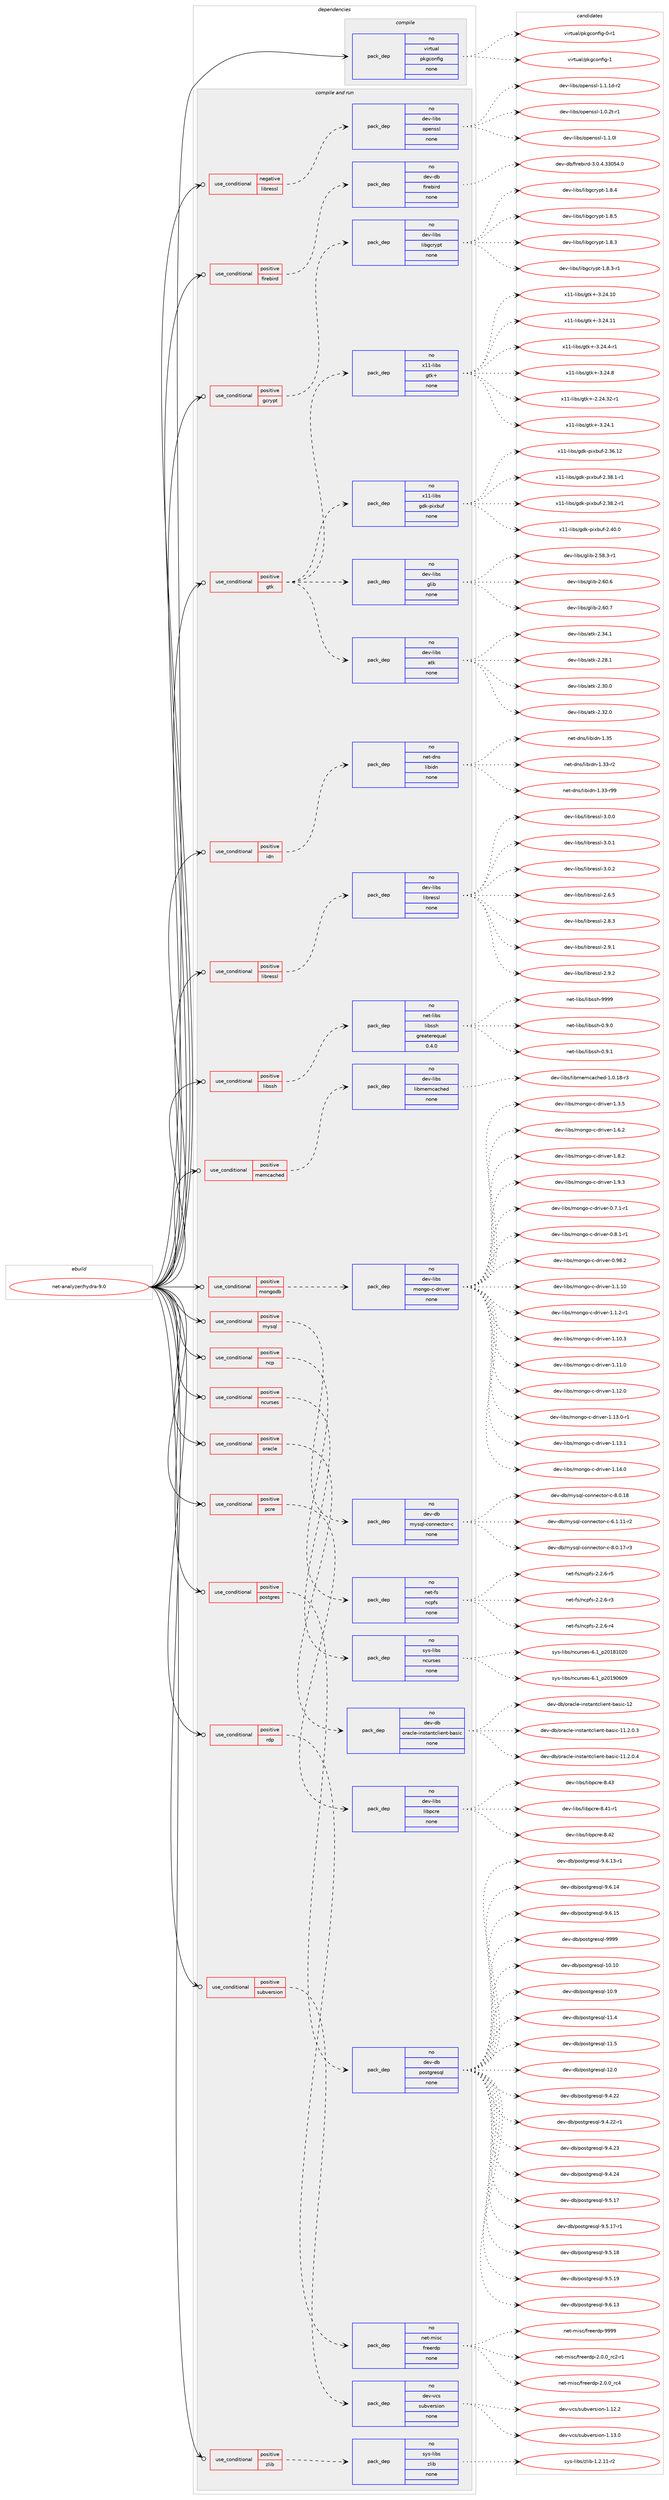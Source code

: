 digraph prolog {

# *************
# Graph options
# *************

newrank=true;
concentrate=true;
compound=true;
graph [rankdir=LR,fontname=Helvetica,fontsize=10,ranksep=1.5];#, ranksep=2.5, nodesep=0.2];
edge  [arrowhead=vee];
node  [fontname=Helvetica,fontsize=10];

# **********
# The ebuild
# **********

subgraph cluster_leftcol {
color=gray;
rank=same;
label=<<i>ebuild</i>>;
id [label="net-analyzer/hydra-9.0", color=red, width=4, href="../net-analyzer/hydra-9.0.svg"];
}

# ****************
# The dependencies
# ****************

subgraph cluster_midcol {
color=gray;
label=<<i>dependencies</i>>;
subgraph cluster_compile {
fillcolor="#eeeeee";
style=filled;
label=<<i>compile</i>>;
subgraph pack600710 {
dependency812648 [label=<<TABLE BORDER="0" CELLBORDER="1" CELLSPACING="0" CELLPADDING="4" WIDTH="220"><TR><TD ROWSPAN="6" CELLPADDING="30">pack_dep</TD></TR><TR><TD WIDTH="110">no</TD></TR><TR><TD>virtual</TD></TR><TR><TD>pkgconfig</TD></TR><TR><TD>none</TD></TR><TR><TD></TD></TR></TABLE>>, shape=none, color=blue];
}
id:e -> dependency812648:w [weight=20,style="solid",arrowhead="vee"];
}
subgraph cluster_compileandrun {
fillcolor="#eeeeee";
style=filled;
label=<<i>compile and run</i>>;
subgraph cond197762 {
dependency812649 [label=<<TABLE BORDER="0" CELLBORDER="1" CELLSPACING="0" CELLPADDING="4"><TR><TD ROWSPAN="3" CELLPADDING="10">use_conditional</TD></TR><TR><TD>negative</TD></TR><TR><TD>libressl</TD></TR></TABLE>>, shape=none, color=red];
subgraph pack600711 {
dependency812650 [label=<<TABLE BORDER="0" CELLBORDER="1" CELLSPACING="0" CELLPADDING="4" WIDTH="220"><TR><TD ROWSPAN="6" CELLPADDING="30">pack_dep</TD></TR><TR><TD WIDTH="110">no</TD></TR><TR><TD>dev-libs</TD></TR><TR><TD>openssl</TD></TR><TR><TD>none</TD></TR><TR><TD></TD></TR></TABLE>>, shape=none, color=blue];
}
dependency812649:e -> dependency812650:w [weight=20,style="dashed",arrowhead="vee"];
}
id:e -> dependency812649:w [weight=20,style="solid",arrowhead="odotvee"];
subgraph cond197763 {
dependency812651 [label=<<TABLE BORDER="0" CELLBORDER="1" CELLSPACING="0" CELLPADDING="4"><TR><TD ROWSPAN="3" CELLPADDING="10">use_conditional</TD></TR><TR><TD>positive</TD></TR><TR><TD>firebird</TD></TR></TABLE>>, shape=none, color=red];
subgraph pack600712 {
dependency812652 [label=<<TABLE BORDER="0" CELLBORDER="1" CELLSPACING="0" CELLPADDING="4" WIDTH="220"><TR><TD ROWSPAN="6" CELLPADDING="30">pack_dep</TD></TR><TR><TD WIDTH="110">no</TD></TR><TR><TD>dev-db</TD></TR><TR><TD>firebird</TD></TR><TR><TD>none</TD></TR><TR><TD></TD></TR></TABLE>>, shape=none, color=blue];
}
dependency812651:e -> dependency812652:w [weight=20,style="dashed",arrowhead="vee"];
}
id:e -> dependency812651:w [weight=20,style="solid",arrowhead="odotvee"];
subgraph cond197764 {
dependency812653 [label=<<TABLE BORDER="0" CELLBORDER="1" CELLSPACING="0" CELLPADDING="4"><TR><TD ROWSPAN="3" CELLPADDING="10">use_conditional</TD></TR><TR><TD>positive</TD></TR><TR><TD>gcrypt</TD></TR></TABLE>>, shape=none, color=red];
subgraph pack600713 {
dependency812654 [label=<<TABLE BORDER="0" CELLBORDER="1" CELLSPACING="0" CELLPADDING="4" WIDTH="220"><TR><TD ROWSPAN="6" CELLPADDING="30">pack_dep</TD></TR><TR><TD WIDTH="110">no</TD></TR><TR><TD>dev-libs</TD></TR><TR><TD>libgcrypt</TD></TR><TR><TD>none</TD></TR><TR><TD></TD></TR></TABLE>>, shape=none, color=blue];
}
dependency812653:e -> dependency812654:w [weight=20,style="dashed",arrowhead="vee"];
}
id:e -> dependency812653:w [weight=20,style="solid",arrowhead="odotvee"];
subgraph cond197765 {
dependency812655 [label=<<TABLE BORDER="0" CELLBORDER="1" CELLSPACING="0" CELLPADDING="4"><TR><TD ROWSPAN="3" CELLPADDING="10">use_conditional</TD></TR><TR><TD>positive</TD></TR><TR><TD>gtk</TD></TR></TABLE>>, shape=none, color=red];
subgraph pack600714 {
dependency812656 [label=<<TABLE BORDER="0" CELLBORDER="1" CELLSPACING="0" CELLPADDING="4" WIDTH="220"><TR><TD ROWSPAN="6" CELLPADDING="30">pack_dep</TD></TR><TR><TD WIDTH="110">no</TD></TR><TR><TD>dev-libs</TD></TR><TR><TD>atk</TD></TR><TR><TD>none</TD></TR><TR><TD></TD></TR></TABLE>>, shape=none, color=blue];
}
dependency812655:e -> dependency812656:w [weight=20,style="dashed",arrowhead="vee"];
subgraph pack600715 {
dependency812657 [label=<<TABLE BORDER="0" CELLBORDER="1" CELLSPACING="0" CELLPADDING="4" WIDTH="220"><TR><TD ROWSPAN="6" CELLPADDING="30">pack_dep</TD></TR><TR><TD WIDTH="110">no</TD></TR><TR><TD>dev-libs</TD></TR><TR><TD>glib</TD></TR><TR><TD>none</TD></TR><TR><TD></TD></TR></TABLE>>, shape=none, color=blue];
}
dependency812655:e -> dependency812657:w [weight=20,style="dashed",arrowhead="vee"];
subgraph pack600716 {
dependency812658 [label=<<TABLE BORDER="0" CELLBORDER="1" CELLSPACING="0" CELLPADDING="4" WIDTH="220"><TR><TD ROWSPAN="6" CELLPADDING="30">pack_dep</TD></TR><TR><TD WIDTH="110">no</TD></TR><TR><TD>x11-libs</TD></TR><TR><TD>gdk-pixbuf</TD></TR><TR><TD>none</TD></TR><TR><TD></TD></TR></TABLE>>, shape=none, color=blue];
}
dependency812655:e -> dependency812658:w [weight=20,style="dashed",arrowhead="vee"];
subgraph pack600717 {
dependency812659 [label=<<TABLE BORDER="0" CELLBORDER="1" CELLSPACING="0" CELLPADDING="4" WIDTH="220"><TR><TD ROWSPAN="6" CELLPADDING="30">pack_dep</TD></TR><TR><TD WIDTH="110">no</TD></TR><TR><TD>x11-libs</TD></TR><TR><TD>gtk+</TD></TR><TR><TD>none</TD></TR><TR><TD></TD></TR></TABLE>>, shape=none, color=blue];
}
dependency812655:e -> dependency812659:w [weight=20,style="dashed",arrowhead="vee"];
}
id:e -> dependency812655:w [weight=20,style="solid",arrowhead="odotvee"];
subgraph cond197766 {
dependency812660 [label=<<TABLE BORDER="0" CELLBORDER="1" CELLSPACING="0" CELLPADDING="4"><TR><TD ROWSPAN="3" CELLPADDING="10">use_conditional</TD></TR><TR><TD>positive</TD></TR><TR><TD>idn</TD></TR></TABLE>>, shape=none, color=red];
subgraph pack600718 {
dependency812661 [label=<<TABLE BORDER="0" CELLBORDER="1" CELLSPACING="0" CELLPADDING="4" WIDTH="220"><TR><TD ROWSPAN="6" CELLPADDING="30">pack_dep</TD></TR><TR><TD WIDTH="110">no</TD></TR><TR><TD>net-dns</TD></TR><TR><TD>libidn</TD></TR><TR><TD>none</TD></TR><TR><TD></TD></TR></TABLE>>, shape=none, color=blue];
}
dependency812660:e -> dependency812661:w [weight=20,style="dashed",arrowhead="vee"];
}
id:e -> dependency812660:w [weight=20,style="solid",arrowhead="odotvee"];
subgraph cond197767 {
dependency812662 [label=<<TABLE BORDER="0" CELLBORDER="1" CELLSPACING="0" CELLPADDING="4"><TR><TD ROWSPAN="3" CELLPADDING="10">use_conditional</TD></TR><TR><TD>positive</TD></TR><TR><TD>libressl</TD></TR></TABLE>>, shape=none, color=red];
subgraph pack600719 {
dependency812663 [label=<<TABLE BORDER="0" CELLBORDER="1" CELLSPACING="0" CELLPADDING="4" WIDTH="220"><TR><TD ROWSPAN="6" CELLPADDING="30">pack_dep</TD></TR><TR><TD WIDTH="110">no</TD></TR><TR><TD>dev-libs</TD></TR><TR><TD>libressl</TD></TR><TR><TD>none</TD></TR><TR><TD></TD></TR></TABLE>>, shape=none, color=blue];
}
dependency812662:e -> dependency812663:w [weight=20,style="dashed",arrowhead="vee"];
}
id:e -> dependency812662:w [weight=20,style="solid",arrowhead="odotvee"];
subgraph cond197768 {
dependency812664 [label=<<TABLE BORDER="0" CELLBORDER="1" CELLSPACING="0" CELLPADDING="4"><TR><TD ROWSPAN="3" CELLPADDING="10">use_conditional</TD></TR><TR><TD>positive</TD></TR><TR><TD>libssh</TD></TR></TABLE>>, shape=none, color=red];
subgraph pack600720 {
dependency812665 [label=<<TABLE BORDER="0" CELLBORDER="1" CELLSPACING="0" CELLPADDING="4" WIDTH="220"><TR><TD ROWSPAN="6" CELLPADDING="30">pack_dep</TD></TR><TR><TD WIDTH="110">no</TD></TR><TR><TD>net-libs</TD></TR><TR><TD>libssh</TD></TR><TR><TD>greaterequal</TD></TR><TR><TD>0.4.0</TD></TR></TABLE>>, shape=none, color=blue];
}
dependency812664:e -> dependency812665:w [weight=20,style="dashed",arrowhead="vee"];
}
id:e -> dependency812664:w [weight=20,style="solid",arrowhead="odotvee"];
subgraph cond197769 {
dependency812666 [label=<<TABLE BORDER="0" CELLBORDER="1" CELLSPACING="0" CELLPADDING="4"><TR><TD ROWSPAN="3" CELLPADDING="10">use_conditional</TD></TR><TR><TD>positive</TD></TR><TR><TD>memcached</TD></TR></TABLE>>, shape=none, color=red];
subgraph pack600721 {
dependency812667 [label=<<TABLE BORDER="0" CELLBORDER="1" CELLSPACING="0" CELLPADDING="4" WIDTH="220"><TR><TD ROWSPAN="6" CELLPADDING="30">pack_dep</TD></TR><TR><TD WIDTH="110">no</TD></TR><TR><TD>dev-libs</TD></TR><TR><TD>libmemcached</TD></TR><TR><TD>none</TD></TR><TR><TD></TD></TR></TABLE>>, shape=none, color=blue];
}
dependency812666:e -> dependency812667:w [weight=20,style="dashed",arrowhead="vee"];
}
id:e -> dependency812666:w [weight=20,style="solid",arrowhead="odotvee"];
subgraph cond197770 {
dependency812668 [label=<<TABLE BORDER="0" CELLBORDER="1" CELLSPACING="0" CELLPADDING="4"><TR><TD ROWSPAN="3" CELLPADDING="10">use_conditional</TD></TR><TR><TD>positive</TD></TR><TR><TD>mongodb</TD></TR></TABLE>>, shape=none, color=red];
subgraph pack600722 {
dependency812669 [label=<<TABLE BORDER="0" CELLBORDER="1" CELLSPACING="0" CELLPADDING="4" WIDTH="220"><TR><TD ROWSPAN="6" CELLPADDING="30">pack_dep</TD></TR><TR><TD WIDTH="110">no</TD></TR><TR><TD>dev-libs</TD></TR><TR><TD>mongo-c-driver</TD></TR><TR><TD>none</TD></TR><TR><TD></TD></TR></TABLE>>, shape=none, color=blue];
}
dependency812668:e -> dependency812669:w [weight=20,style="dashed",arrowhead="vee"];
}
id:e -> dependency812668:w [weight=20,style="solid",arrowhead="odotvee"];
subgraph cond197771 {
dependency812670 [label=<<TABLE BORDER="0" CELLBORDER="1" CELLSPACING="0" CELLPADDING="4"><TR><TD ROWSPAN="3" CELLPADDING="10">use_conditional</TD></TR><TR><TD>positive</TD></TR><TR><TD>mysql</TD></TR></TABLE>>, shape=none, color=red];
subgraph pack600723 {
dependency812671 [label=<<TABLE BORDER="0" CELLBORDER="1" CELLSPACING="0" CELLPADDING="4" WIDTH="220"><TR><TD ROWSPAN="6" CELLPADDING="30">pack_dep</TD></TR><TR><TD WIDTH="110">no</TD></TR><TR><TD>dev-db</TD></TR><TR><TD>mysql-connector-c</TD></TR><TR><TD>none</TD></TR><TR><TD></TD></TR></TABLE>>, shape=none, color=blue];
}
dependency812670:e -> dependency812671:w [weight=20,style="dashed",arrowhead="vee"];
}
id:e -> dependency812670:w [weight=20,style="solid",arrowhead="odotvee"];
subgraph cond197772 {
dependency812672 [label=<<TABLE BORDER="0" CELLBORDER="1" CELLSPACING="0" CELLPADDING="4"><TR><TD ROWSPAN="3" CELLPADDING="10">use_conditional</TD></TR><TR><TD>positive</TD></TR><TR><TD>ncp</TD></TR></TABLE>>, shape=none, color=red];
subgraph pack600724 {
dependency812673 [label=<<TABLE BORDER="0" CELLBORDER="1" CELLSPACING="0" CELLPADDING="4" WIDTH="220"><TR><TD ROWSPAN="6" CELLPADDING="30">pack_dep</TD></TR><TR><TD WIDTH="110">no</TD></TR><TR><TD>net-fs</TD></TR><TR><TD>ncpfs</TD></TR><TR><TD>none</TD></TR><TR><TD></TD></TR></TABLE>>, shape=none, color=blue];
}
dependency812672:e -> dependency812673:w [weight=20,style="dashed",arrowhead="vee"];
}
id:e -> dependency812672:w [weight=20,style="solid",arrowhead="odotvee"];
subgraph cond197773 {
dependency812674 [label=<<TABLE BORDER="0" CELLBORDER="1" CELLSPACING="0" CELLPADDING="4"><TR><TD ROWSPAN="3" CELLPADDING="10">use_conditional</TD></TR><TR><TD>positive</TD></TR><TR><TD>ncurses</TD></TR></TABLE>>, shape=none, color=red];
subgraph pack600725 {
dependency812675 [label=<<TABLE BORDER="0" CELLBORDER="1" CELLSPACING="0" CELLPADDING="4" WIDTH="220"><TR><TD ROWSPAN="6" CELLPADDING="30">pack_dep</TD></TR><TR><TD WIDTH="110">no</TD></TR><TR><TD>sys-libs</TD></TR><TR><TD>ncurses</TD></TR><TR><TD>none</TD></TR><TR><TD></TD></TR></TABLE>>, shape=none, color=blue];
}
dependency812674:e -> dependency812675:w [weight=20,style="dashed",arrowhead="vee"];
}
id:e -> dependency812674:w [weight=20,style="solid",arrowhead="odotvee"];
subgraph cond197774 {
dependency812676 [label=<<TABLE BORDER="0" CELLBORDER="1" CELLSPACING="0" CELLPADDING="4"><TR><TD ROWSPAN="3" CELLPADDING="10">use_conditional</TD></TR><TR><TD>positive</TD></TR><TR><TD>oracle</TD></TR></TABLE>>, shape=none, color=red];
subgraph pack600726 {
dependency812677 [label=<<TABLE BORDER="0" CELLBORDER="1" CELLSPACING="0" CELLPADDING="4" WIDTH="220"><TR><TD ROWSPAN="6" CELLPADDING="30">pack_dep</TD></TR><TR><TD WIDTH="110">no</TD></TR><TR><TD>dev-db</TD></TR><TR><TD>oracle-instantclient-basic</TD></TR><TR><TD>none</TD></TR><TR><TD></TD></TR></TABLE>>, shape=none, color=blue];
}
dependency812676:e -> dependency812677:w [weight=20,style="dashed",arrowhead="vee"];
}
id:e -> dependency812676:w [weight=20,style="solid",arrowhead="odotvee"];
subgraph cond197775 {
dependency812678 [label=<<TABLE BORDER="0" CELLBORDER="1" CELLSPACING="0" CELLPADDING="4"><TR><TD ROWSPAN="3" CELLPADDING="10">use_conditional</TD></TR><TR><TD>positive</TD></TR><TR><TD>pcre</TD></TR></TABLE>>, shape=none, color=red];
subgraph pack600727 {
dependency812679 [label=<<TABLE BORDER="0" CELLBORDER="1" CELLSPACING="0" CELLPADDING="4" WIDTH="220"><TR><TD ROWSPAN="6" CELLPADDING="30">pack_dep</TD></TR><TR><TD WIDTH="110">no</TD></TR><TR><TD>dev-libs</TD></TR><TR><TD>libpcre</TD></TR><TR><TD>none</TD></TR><TR><TD></TD></TR></TABLE>>, shape=none, color=blue];
}
dependency812678:e -> dependency812679:w [weight=20,style="dashed",arrowhead="vee"];
}
id:e -> dependency812678:w [weight=20,style="solid",arrowhead="odotvee"];
subgraph cond197776 {
dependency812680 [label=<<TABLE BORDER="0" CELLBORDER="1" CELLSPACING="0" CELLPADDING="4"><TR><TD ROWSPAN="3" CELLPADDING="10">use_conditional</TD></TR><TR><TD>positive</TD></TR><TR><TD>postgres</TD></TR></TABLE>>, shape=none, color=red];
subgraph pack600728 {
dependency812681 [label=<<TABLE BORDER="0" CELLBORDER="1" CELLSPACING="0" CELLPADDING="4" WIDTH="220"><TR><TD ROWSPAN="6" CELLPADDING="30">pack_dep</TD></TR><TR><TD WIDTH="110">no</TD></TR><TR><TD>dev-db</TD></TR><TR><TD>postgresql</TD></TR><TR><TD>none</TD></TR><TR><TD></TD></TR></TABLE>>, shape=none, color=blue];
}
dependency812680:e -> dependency812681:w [weight=20,style="dashed",arrowhead="vee"];
}
id:e -> dependency812680:w [weight=20,style="solid",arrowhead="odotvee"];
subgraph cond197777 {
dependency812682 [label=<<TABLE BORDER="0" CELLBORDER="1" CELLSPACING="0" CELLPADDING="4"><TR><TD ROWSPAN="3" CELLPADDING="10">use_conditional</TD></TR><TR><TD>positive</TD></TR><TR><TD>rdp</TD></TR></TABLE>>, shape=none, color=red];
subgraph pack600729 {
dependency812683 [label=<<TABLE BORDER="0" CELLBORDER="1" CELLSPACING="0" CELLPADDING="4" WIDTH="220"><TR><TD ROWSPAN="6" CELLPADDING="30">pack_dep</TD></TR><TR><TD WIDTH="110">no</TD></TR><TR><TD>net-misc</TD></TR><TR><TD>freerdp</TD></TR><TR><TD>none</TD></TR><TR><TD></TD></TR></TABLE>>, shape=none, color=blue];
}
dependency812682:e -> dependency812683:w [weight=20,style="dashed",arrowhead="vee"];
}
id:e -> dependency812682:w [weight=20,style="solid",arrowhead="odotvee"];
subgraph cond197778 {
dependency812684 [label=<<TABLE BORDER="0" CELLBORDER="1" CELLSPACING="0" CELLPADDING="4"><TR><TD ROWSPAN="3" CELLPADDING="10">use_conditional</TD></TR><TR><TD>positive</TD></TR><TR><TD>subversion</TD></TR></TABLE>>, shape=none, color=red];
subgraph pack600730 {
dependency812685 [label=<<TABLE BORDER="0" CELLBORDER="1" CELLSPACING="0" CELLPADDING="4" WIDTH="220"><TR><TD ROWSPAN="6" CELLPADDING="30">pack_dep</TD></TR><TR><TD WIDTH="110">no</TD></TR><TR><TD>dev-vcs</TD></TR><TR><TD>subversion</TD></TR><TR><TD>none</TD></TR><TR><TD></TD></TR></TABLE>>, shape=none, color=blue];
}
dependency812684:e -> dependency812685:w [weight=20,style="dashed",arrowhead="vee"];
}
id:e -> dependency812684:w [weight=20,style="solid",arrowhead="odotvee"];
subgraph cond197779 {
dependency812686 [label=<<TABLE BORDER="0" CELLBORDER="1" CELLSPACING="0" CELLPADDING="4"><TR><TD ROWSPAN="3" CELLPADDING="10">use_conditional</TD></TR><TR><TD>positive</TD></TR><TR><TD>zlib</TD></TR></TABLE>>, shape=none, color=red];
subgraph pack600731 {
dependency812687 [label=<<TABLE BORDER="0" CELLBORDER="1" CELLSPACING="0" CELLPADDING="4" WIDTH="220"><TR><TD ROWSPAN="6" CELLPADDING="30">pack_dep</TD></TR><TR><TD WIDTH="110">no</TD></TR><TR><TD>sys-libs</TD></TR><TR><TD>zlib</TD></TR><TR><TD>none</TD></TR><TR><TD></TD></TR></TABLE>>, shape=none, color=blue];
}
dependency812686:e -> dependency812687:w [weight=20,style="dashed",arrowhead="vee"];
}
id:e -> dependency812686:w [weight=20,style="solid",arrowhead="odotvee"];
}
subgraph cluster_run {
fillcolor="#eeeeee";
style=filled;
label=<<i>run</i>>;
}
}

# **************
# The candidates
# **************

subgraph cluster_choices {
rank=same;
color=gray;
label=<<i>candidates</i>>;

subgraph choice600710 {
color=black;
nodesep=1;
choice11810511411611797108471121071039911111010210510345484511449 [label="virtual/pkgconfig-0-r1", color=red, width=4,href="../virtual/pkgconfig-0-r1.svg"];
choice1181051141161179710847112107103991111101021051034549 [label="virtual/pkgconfig-1", color=red, width=4,href="../virtual/pkgconfig-1.svg"];
dependency812648:e -> choice11810511411611797108471121071039911111010210510345484511449:w [style=dotted,weight="100"];
dependency812648:e -> choice1181051141161179710847112107103991111101021051034549:w [style=dotted,weight="100"];
}
subgraph choice600711 {
color=black;
nodesep=1;
choice1001011184510810598115471111121011101151151084549464846501164511449 [label="dev-libs/openssl-1.0.2t-r1", color=red, width=4,href="../dev-libs/openssl-1.0.2t-r1.svg"];
choice100101118451081059811547111112101110115115108454946494648108 [label="dev-libs/openssl-1.1.0l", color=red, width=4,href="../dev-libs/openssl-1.1.0l.svg"];
choice1001011184510810598115471111121011101151151084549464946491004511450 [label="dev-libs/openssl-1.1.1d-r2", color=red, width=4,href="../dev-libs/openssl-1.1.1d-r2.svg"];
dependency812650:e -> choice1001011184510810598115471111121011101151151084549464846501164511449:w [style=dotted,weight="100"];
dependency812650:e -> choice100101118451081059811547111112101110115115108454946494648108:w [style=dotted,weight="100"];
dependency812650:e -> choice1001011184510810598115471111121011101151151084549464946491004511450:w [style=dotted,weight="100"];
}
subgraph choice600712 {
color=black;
nodesep=1;
choice100101118451009847102105114101981051141004551464846524651514853524648 [label="dev-db/firebird-3.0.4.33054.0", color=red, width=4,href="../dev-db/firebird-3.0.4.33054.0.svg"];
dependency812652:e -> choice100101118451009847102105114101981051141004551464846524651514853524648:w [style=dotted,weight="100"];
}
subgraph choice600713 {
color=black;
nodesep=1;
choice1001011184510810598115471081059810399114121112116454946564651 [label="dev-libs/libgcrypt-1.8.3", color=red, width=4,href="../dev-libs/libgcrypt-1.8.3.svg"];
choice10010111845108105981154710810598103991141211121164549465646514511449 [label="dev-libs/libgcrypt-1.8.3-r1", color=red, width=4,href="../dev-libs/libgcrypt-1.8.3-r1.svg"];
choice1001011184510810598115471081059810399114121112116454946564652 [label="dev-libs/libgcrypt-1.8.4", color=red, width=4,href="../dev-libs/libgcrypt-1.8.4.svg"];
choice1001011184510810598115471081059810399114121112116454946564653 [label="dev-libs/libgcrypt-1.8.5", color=red, width=4,href="../dev-libs/libgcrypt-1.8.5.svg"];
dependency812654:e -> choice1001011184510810598115471081059810399114121112116454946564651:w [style=dotted,weight="100"];
dependency812654:e -> choice10010111845108105981154710810598103991141211121164549465646514511449:w [style=dotted,weight="100"];
dependency812654:e -> choice1001011184510810598115471081059810399114121112116454946564652:w [style=dotted,weight="100"];
dependency812654:e -> choice1001011184510810598115471081059810399114121112116454946564653:w [style=dotted,weight="100"];
}
subgraph choice600714 {
color=black;
nodesep=1;
choice1001011184510810598115479711610745504650564649 [label="dev-libs/atk-2.28.1", color=red, width=4,href="../dev-libs/atk-2.28.1.svg"];
choice1001011184510810598115479711610745504651484648 [label="dev-libs/atk-2.30.0", color=red, width=4,href="../dev-libs/atk-2.30.0.svg"];
choice1001011184510810598115479711610745504651504648 [label="dev-libs/atk-2.32.0", color=red, width=4,href="../dev-libs/atk-2.32.0.svg"];
choice1001011184510810598115479711610745504651524649 [label="dev-libs/atk-2.34.1", color=red, width=4,href="../dev-libs/atk-2.34.1.svg"];
dependency812656:e -> choice1001011184510810598115479711610745504650564649:w [style=dotted,weight="100"];
dependency812656:e -> choice1001011184510810598115479711610745504651484648:w [style=dotted,weight="100"];
dependency812656:e -> choice1001011184510810598115479711610745504651504648:w [style=dotted,weight="100"];
dependency812656:e -> choice1001011184510810598115479711610745504651524649:w [style=dotted,weight="100"];
}
subgraph choice600715 {
color=black;
nodesep=1;
choice10010111845108105981154710310810598455046535646514511449 [label="dev-libs/glib-2.58.3-r1", color=red, width=4,href="../dev-libs/glib-2.58.3-r1.svg"];
choice1001011184510810598115471031081059845504654484654 [label="dev-libs/glib-2.60.6", color=red, width=4,href="../dev-libs/glib-2.60.6.svg"];
choice1001011184510810598115471031081059845504654484655 [label="dev-libs/glib-2.60.7", color=red, width=4,href="../dev-libs/glib-2.60.7.svg"];
dependency812657:e -> choice10010111845108105981154710310810598455046535646514511449:w [style=dotted,weight="100"];
dependency812657:e -> choice1001011184510810598115471031081059845504654484654:w [style=dotted,weight="100"];
dependency812657:e -> choice1001011184510810598115471031081059845504654484655:w [style=dotted,weight="100"];
}
subgraph choice600716 {
color=black;
nodesep=1;
choice120494945108105981154710310010745112105120981171024550465154464950 [label="x11-libs/gdk-pixbuf-2.36.12", color=red, width=4,href="../x11-libs/gdk-pixbuf-2.36.12.svg"];
choice12049494510810598115471031001074511210512098117102455046515646494511449 [label="x11-libs/gdk-pixbuf-2.38.1-r1", color=red, width=4,href="../x11-libs/gdk-pixbuf-2.38.1-r1.svg"];
choice12049494510810598115471031001074511210512098117102455046515646504511449 [label="x11-libs/gdk-pixbuf-2.38.2-r1", color=red, width=4,href="../x11-libs/gdk-pixbuf-2.38.2-r1.svg"];
choice1204949451081059811547103100107451121051209811710245504652484648 [label="x11-libs/gdk-pixbuf-2.40.0", color=red, width=4,href="../x11-libs/gdk-pixbuf-2.40.0.svg"];
dependency812658:e -> choice120494945108105981154710310010745112105120981171024550465154464950:w [style=dotted,weight="100"];
dependency812658:e -> choice12049494510810598115471031001074511210512098117102455046515646494511449:w [style=dotted,weight="100"];
dependency812658:e -> choice12049494510810598115471031001074511210512098117102455046515646504511449:w [style=dotted,weight="100"];
dependency812658:e -> choice1204949451081059811547103100107451121051209811710245504652484648:w [style=dotted,weight="100"];
}
subgraph choice600717 {
color=black;
nodesep=1;
choice12049494510810598115471031161074345504650524651504511449 [label="x11-libs/gtk+-2.24.32-r1", color=red, width=4,href="../x11-libs/gtk+-2.24.32-r1.svg"];
choice12049494510810598115471031161074345514650524649 [label="x11-libs/gtk+-3.24.1", color=red, width=4,href="../x11-libs/gtk+-3.24.1.svg"];
choice1204949451081059811547103116107434551465052464948 [label="x11-libs/gtk+-3.24.10", color=red, width=4,href="../x11-libs/gtk+-3.24.10.svg"];
choice1204949451081059811547103116107434551465052464949 [label="x11-libs/gtk+-3.24.11", color=red, width=4,href="../x11-libs/gtk+-3.24.11.svg"];
choice120494945108105981154710311610743455146505246524511449 [label="x11-libs/gtk+-3.24.4-r1", color=red, width=4,href="../x11-libs/gtk+-3.24.4-r1.svg"];
choice12049494510810598115471031161074345514650524656 [label="x11-libs/gtk+-3.24.8", color=red, width=4,href="../x11-libs/gtk+-3.24.8.svg"];
dependency812659:e -> choice12049494510810598115471031161074345504650524651504511449:w [style=dotted,weight="100"];
dependency812659:e -> choice12049494510810598115471031161074345514650524649:w [style=dotted,weight="100"];
dependency812659:e -> choice1204949451081059811547103116107434551465052464948:w [style=dotted,weight="100"];
dependency812659:e -> choice1204949451081059811547103116107434551465052464949:w [style=dotted,weight="100"];
dependency812659:e -> choice120494945108105981154710311610743455146505246524511449:w [style=dotted,weight="100"];
dependency812659:e -> choice12049494510810598115471031161074345514650524656:w [style=dotted,weight="100"];
}
subgraph choice600718 {
color=black;
nodesep=1;
choice11010111645100110115471081059810510011045494651514511450 [label="net-dns/libidn-1.33-r2", color=red, width=4,href="../net-dns/libidn-1.33-r2.svg"];
choice1101011164510011011547108105981051001104549465151451145757 [label="net-dns/libidn-1.33-r99", color=red, width=4,href="../net-dns/libidn-1.33-r99.svg"];
choice1101011164510011011547108105981051001104549465153 [label="net-dns/libidn-1.35", color=red, width=4,href="../net-dns/libidn-1.35.svg"];
dependency812661:e -> choice11010111645100110115471081059810510011045494651514511450:w [style=dotted,weight="100"];
dependency812661:e -> choice1101011164510011011547108105981051001104549465151451145757:w [style=dotted,weight="100"];
dependency812661:e -> choice1101011164510011011547108105981051001104549465153:w [style=dotted,weight="100"];
}
subgraph choice600719 {
color=black;
nodesep=1;
choice10010111845108105981154710810598114101115115108455046544653 [label="dev-libs/libressl-2.6.5", color=red, width=4,href="../dev-libs/libressl-2.6.5.svg"];
choice10010111845108105981154710810598114101115115108455046564651 [label="dev-libs/libressl-2.8.3", color=red, width=4,href="../dev-libs/libressl-2.8.3.svg"];
choice10010111845108105981154710810598114101115115108455046574649 [label="dev-libs/libressl-2.9.1", color=red, width=4,href="../dev-libs/libressl-2.9.1.svg"];
choice10010111845108105981154710810598114101115115108455046574650 [label="dev-libs/libressl-2.9.2", color=red, width=4,href="../dev-libs/libressl-2.9.2.svg"];
choice10010111845108105981154710810598114101115115108455146484648 [label="dev-libs/libressl-3.0.0", color=red, width=4,href="../dev-libs/libressl-3.0.0.svg"];
choice10010111845108105981154710810598114101115115108455146484649 [label="dev-libs/libressl-3.0.1", color=red, width=4,href="../dev-libs/libressl-3.0.1.svg"];
choice10010111845108105981154710810598114101115115108455146484650 [label="dev-libs/libressl-3.0.2", color=red, width=4,href="../dev-libs/libressl-3.0.2.svg"];
dependency812663:e -> choice10010111845108105981154710810598114101115115108455046544653:w [style=dotted,weight="100"];
dependency812663:e -> choice10010111845108105981154710810598114101115115108455046564651:w [style=dotted,weight="100"];
dependency812663:e -> choice10010111845108105981154710810598114101115115108455046574649:w [style=dotted,weight="100"];
dependency812663:e -> choice10010111845108105981154710810598114101115115108455046574650:w [style=dotted,weight="100"];
dependency812663:e -> choice10010111845108105981154710810598114101115115108455146484648:w [style=dotted,weight="100"];
dependency812663:e -> choice10010111845108105981154710810598114101115115108455146484649:w [style=dotted,weight="100"];
dependency812663:e -> choice10010111845108105981154710810598114101115115108455146484650:w [style=dotted,weight="100"];
}
subgraph choice600720 {
color=black;
nodesep=1;
choice11010111645108105981154710810598115115104454846574648 [label="net-libs/libssh-0.9.0", color=red, width=4,href="../net-libs/libssh-0.9.0.svg"];
choice11010111645108105981154710810598115115104454846574649 [label="net-libs/libssh-0.9.1", color=red, width=4,href="../net-libs/libssh-0.9.1.svg"];
choice110101116451081059811547108105981151151044557575757 [label="net-libs/libssh-9999", color=red, width=4,href="../net-libs/libssh-9999.svg"];
dependency812665:e -> choice11010111645108105981154710810598115115104454846574648:w [style=dotted,weight="100"];
dependency812665:e -> choice11010111645108105981154710810598115115104454846574649:w [style=dotted,weight="100"];
dependency812665:e -> choice110101116451081059811547108105981151151044557575757:w [style=dotted,weight="100"];
}
subgraph choice600721 {
color=black;
nodesep=1;
choice10010111845108105981154710810598109101109999799104101100454946484649564511451 [label="dev-libs/libmemcached-1.0.18-r3", color=red, width=4,href="../dev-libs/libmemcached-1.0.18-r3.svg"];
dependency812667:e -> choice10010111845108105981154710810598109101109999799104101100454946484649564511451:w [style=dotted,weight="100"];
}
subgraph choice600722 {
color=black;
nodesep=1;
choice1001011184510810598115471091111101031114599451001141051181011144548465546494511449 [label="dev-libs/mongo-c-driver-0.7.1-r1", color=red, width=4,href="../dev-libs/mongo-c-driver-0.7.1-r1.svg"];
choice1001011184510810598115471091111101031114599451001141051181011144548465646494511449 [label="dev-libs/mongo-c-driver-0.8.1-r1", color=red, width=4,href="../dev-libs/mongo-c-driver-0.8.1-r1.svg"];
choice10010111845108105981154710911111010311145994510011410511810111445484657564650 [label="dev-libs/mongo-c-driver-0.98.2", color=red, width=4,href="../dev-libs/mongo-c-driver-0.98.2.svg"];
choice10010111845108105981154710911111010311145994510011410511810111445494649464948 [label="dev-libs/mongo-c-driver-1.1.10", color=red, width=4,href="../dev-libs/mongo-c-driver-1.1.10.svg"];
choice1001011184510810598115471091111101031114599451001141051181011144549464946504511449 [label="dev-libs/mongo-c-driver-1.1.2-r1", color=red, width=4,href="../dev-libs/mongo-c-driver-1.1.2-r1.svg"];
choice10010111845108105981154710911111010311145994510011410511810111445494649484651 [label="dev-libs/mongo-c-driver-1.10.3", color=red, width=4,href="../dev-libs/mongo-c-driver-1.10.3.svg"];
choice10010111845108105981154710911111010311145994510011410511810111445494649494648 [label="dev-libs/mongo-c-driver-1.11.0", color=red, width=4,href="../dev-libs/mongo-c-driver-1.11.0.svg"];
choice10010111845108105981154710911111010311145994510011410511810111445494649504648 [label="dev-libs/mongo-c-driver-1.12.0", color=red, width=4,href="../dev-libs/mongo-c-driver-1.12.0.svg"];
choice100101118451081059811547109111110103111459945100114105118101114454946495146484511449 [label="dev-libs/mongo-c-driver-1.13.0-r1", color=red, width=4,href="../dev-libs/mongo-c-driver-1.13.0-r1.svg"];
choice10010111845108105981154710911111010311145994510011410511810111445494649514649 [label="dev-libs/mongo-c-driver-1.13.1", color=red, width=4,href="../dev-libs/mongo-c-driver-1.13.1.svg"];
choice10010111845108105981154710911111010311145994510011410511810111445494649524648 [label="dev-libs/mongo-c-driver-1.14.0", color=red, width=4,href="../dev-libs/mongo-c-driver-1.14.0.svg"];
choice100101118451081059811547109111110103111459945100114105118101114454946514653 [label="dev-libs/mongo-c-driver-1.3.5", color=red, width=4,href="../dev-libs/mongo-c-driver-1.3.5.svg"];
choice100101118451081059811547109111110103111459945100114105118101114454946544650 [label="dev-libs/mongo-c-driver-1.6.2", color=red, width=4,href="../dev-libs/mongo-c-driver-1.6.2.svg"];
choice100101118451081059811547109111110103111459945100114105118101114454946564650 [label="dev-libs/mongo-c-driver-1.8.2", color=red, width=4,href="../dev-libs/mongo-c-driver-1.8.2.svg"];
choice100101118451081059811547109111110103111459945100114105118101114454946574651 [label="dev-libs/mongo-c-driver-1.9.3", color=red, width=4,href="../dev-libs/mongo-c-driver-1.9.3.svg"];
dependency812669:e -> choice1001011184510810598115471091111101031114599451001141051181011144548465546494511449:w [style=dotted,weight="100"];
dependency812669:e -> choice1001011184510810598115471091111101031114599451001141051181011144548465646494511449:w [style=dotted,weight="100"];
dependency812669:e -> choice10010111845108105981154710911111010311145994510011410511810111445484657564650:w [style=dotted,weight="100"];
dependency812669:e -> choice10010111845108105981154710911111010311145994510011410511810111445494649464948:w [style=dotted,weight="100"];
dependency812669:e -> choice1001011184510810598115471091111101031114599451001141051181011144549464946504511449:w [style=dotted,weight="100"];
dependency812669:e -> choice10010111845108105981154710911111010311145994510011410511810111445494649484651:w [style=dotted,weight="100"];
dependency812669:e -> choice10010111845108105981154710911111010311145994510011410511810111445494649494648:w [style=dotted,weight="100"];
dependency812669:e -> choice10010111845108105981154710911111010311145994510011410511810111445494649504648:w [style=dotted,weight="100"];
dependency812669:e -> choice100101118451081059811547109111110103111459945100114105118101114454946495146484511449:w [style=dotted,weight="100"];
dependency812669:e -> choice10010111845108105981154710911111010311145994510011410511810111445494649514649:w [style=dotted,weight="100"];
dependency812669:e -> choice10010111845108105981154710911111010311145994510011410511810111445494649524648:w [style=dotted,weight="100"];
dependency812669:e -> choice100101118451081059811547109111110103111459945100114105118101114454946514653:w [style=dotted,weight="100"];
dependency812669:e -> choice100101118451081059811547109111110103111459945100114105118101114454946544650:w [style=dotted,weight="100"];
dependency812669:e -> choice100101118451081059811547109111110103111459945100114105118101114454946564650:w [style=dotted,weight="100"];
dependency812669:e -> choice100101118451081059811547109111110103111459945100114105118101114454946574651:w [style=dotted,weight="100"];
}
subgraph choice600723 {
color=black;
nodesep=1;
choice1001011184510098471091211151131084599111110110101991161111144599455446494649494511450 [label="dev-db/mysql-connector-c-6.1.11-r2", color=red, width=4,href="../dev-db/mysql-connector-c-6.1.11-r2.svg"];
choice1001011184510098471091211151131084599111110110101991161111144599455646484649554511451 [label="dev-db/mysql-connector-c-8.0.17-r3", color=red, width=4,href="../dev-db/mysql-connector-c-8.0.17-r3.svg"];
choice100101118451009847109121115113108459911111011010199116111114459945564648464956 [label="dev-db/mysql-connector-c-8.0.18", color=red, width=4,href="../dev-db/mysql-connector-c-8.0.18.svg"];
dependency812671:e -> choice1001011184510098471091211151131084599111110110101991161111144599455446494649494511450:w [style=dotted,weight="100"];
dependency812671:e -> choice1001011184510098471091211151131084599111110110101991161111144599455646484649554511451:w [style=dotted,weight="100"];
dependency812671:e -> choice100101118451009847109121115113108459911111011010199116111114459945564648464956:w [style=dotted,weight="100"];
}
subgraph choice600724 {
color=black;
nodesep=1;
choice1101011164510211547110991121021154550465046544511451 [label="net-fs/ncpfs-2.2.6-r3", color=red, width=4,href="../net-fs/ncpfs-2.2.6-r3.svg"];
choice1101011164510211547110991121021154550465046544511452 [label="net-fs/ncpfs-2.2.6-r4", color=red, width=4,href="../net-fs/ncpfs-2.2.6-r4.svg"];
choice1101011164510211547110991121021154550465046544511453 [label="net-fs/ncpfs-2.2.6-r5", color=red, width=4,href="../net-fs/ncpfs-2.2.6-r5.svg"];
dependency812673:e -> choice1101011164510211547110991121021154550465046544511451:w [style=dotted,weight="100"];
dependency812673:e -> choice1101011164510211547110991121021154550465046544511452:w [style=dotted,weight="100"];
dependency812673:e -> choice1101011164510211547110991121021154550465046544511453:w [style=dotted,weight="100"];
}
subgraph choice600725 {
color=black;
nodesep=1;
choice1151211154510810598115471109911711411510111545544649951125048495649485048 [label="sys-libs/ncurses-6.1_p20181020", color=red, width=4,href="../sys-libs/ncurses-6.1_p20181020.svg"];
choice1151211154510810598115471109911711411510111545544649951125048495748544857 [label="sys-libs/ncurses-6.1_p20190609", color=red, width=4,href="../sys-libs/ncurses-6.1_p20190609.svg"];
dependency812675:e -> choice1151211154510810598115471109911711411510111545544649951125048495649485048:w [style=dotted,weight="100"];
dependency812675:e -> choice1151211154510810598115471109911711411510111545544649951125048495748544857:w [style=dotted,weight="100"];
}
subgraph choice600726 {
color=black;
nodesep=1;
choice100101118451009847111114979910810145105110115116971101169910810510111011645989711510599454949465046484651 [label="dev-db/oracle-instantclient-basic-11.2.0.3", color=red, width=4,href="../dev-db/oracle-instantclient-basic-11.2.0.3.svg"];
choice100101118451009847111114979910810145105110115116971101169910810510111011645989711510599454949465046484652 [label="dev-db/oracle-instantclient-basic-11.2.0.4", color=red, width=4,href="../dev-db/oracle-instantclient-basic-11.2.0.4.svg"];
choice100101118451009847111114979910810145105110115116971101169910810510111011645989711510599454950 [label="dev-db/oracle-instantclient-basic-12", color=red, width=4,href="../dev-db/oracle-instantclient-basic-12.svg"];
dependency812677:e -> choice100101118451009847111114979910810145105110115116971101169910810510111011645989711510599454949465046484651:w [style=dotted,weight="100"];
dependency812677:e -> choice100101118451009847111114979910810145105110115116971101169910810510111011645989711510599454949465046484652:w [style=dotted,weight="100"];
dependency812677:e -> choice100101118451009847111114979910810145105110115116971101169910810510111011645989711510599454950:w [style=dotted,weight="100"];
}
subgraph choice600727 {
color=black;
nodesep=1;
choice100101118451081059811547108105981129911410145564652494511449 [label="dev-libs/libpcre-8.41-r1", color=red, width=4,href="../dev-libs/libpcre-8.41-r1.svg"];
choice10010111845108105981154710810598112991141014556465250 [label="dev-libs/libpcre-8.42", color=red, width=4,href="../dev-libs/libpcre-8.42.svg"];
choice10010111845108105981154710810598112991141014556465251 [label="dev-libs/libpcre-8.43", color=red, width=4,href="../dev-libs/libpcre-8.43.svg"];
dependency812679:e -> choice100101118451081059811547108105981129911410145564652494511449:w [style=dotted,weight="100"];
dependency812679:e -> choice10010111845108105981154710810598112991141014556465250:w [style=dotted,weight="100"];
dependency812679:e -> choice10010111845108105981154710810598112991141014556465251:w [style=dotted,weight="100"];
}
subgraph choice600728 {
color=black;
nodesep=1;
choice100101118451009847112111115116103114101115113108454948464948 [label="dev-db/postgresql-10.10", color=red, width=4,href="../dev-db/postgresql-10.10.svg"];
choice1001011184510098471121111151161031141011151131084549484657 [label="dev-db/postgresql-10.9", color=red, width=4,href="../dev-db/postgresql-10.9.svg"];
choice1001011184510098471121111151161031141011151131084549494652 [label="dev-db/postgresql-11.4", color=red, width=4,href="../dev-db/postgresql-11.4.svg"];
choice1001011184510098471121111151161031141011151131084549494653 [label="dev-db/postgresql-11.5", color=red, width=4,href="../dev-db/postgresql-11.5.svg"];
choice1001011184510098471121111151161031141011151131084549504648 [label="dev-db/postgresql-12.0", color=red, width=4,href="../dev-db/postgresql-12.0.svg"];
choice10010111845100984711211111511610311410111511310845574652465050 [label="dev-db/postgresql-9.4.22", color=red, width=4,href="../dev-db/postgresql-9.4.22.svg"];
choice100101118451009847112111115116103114101115113108455746524650504511449 [label="dev-db/postgresql-9.4.22-r1", color=red, width=4,href="../dev-db/postgresql-9.4.22-r1.svg"];
choice10010111845100984711211111511610311410111511310845574652465051 [label="dev-db/postgresql-9.4.23", color=red, width=4,href="../dev-db/postgresql-9.4.23.svg"];
choice10010111845100984711211111511610311410111511310845574652465052 [label="dev-db/postgresql-9.4.24", color=red, width=4,href="../dev-db/postgresql-9.4.24.svg"];
choice10010111845100984711211111511610311410111511310845574653464955 [label="dev-db/postgresql-9.5.17", color=red, width=4,href="../dev-db/postgresql-9.5.17.svg"];
choice100101118451009847112111115116103114101115113108455746534649554511449 [label="dev-db/postgresql-9.5.17-r1", color=red, width=4,href="../dev-db/postgresql-9.5.17-r1.svg"];
choice10010111845100984711211111511610311410111511310845574653464956 [label="dev-db/postgresql-9.5.18", color=red, width=4,href="../dev-db/postgresql-9.5.18.svg"];
choice10010111845100984711211111511610311410111511310845574653464957 [label="dev-db/postgresql-9.5.19", color=red, width=4,href="../dev-db/postgresql-9.5.19.svg"];
choice10010111845100984711211111511610311410111511310845574654464951 [label="dev-db/postgresql-9.6.13", color=red, width=4,href="../dev-db/postgresql-9.6.13.svg"];
choice100101118451009847112111115116103114101115113108455746544649514511449 [label="dev-db/postgresql-9.6.13-r1", color=red, width=4,href="../dev-db/postgresql-9.6.13-r1.svg"];
choice10010111845100984711211111511610311410111511310845574654464952 [label="dev-db/postgresql-9.6.14", color=red, width=4,href="../dev-db/postgresql-9.6.14.svg"];
choice10010111845100984711211111511610311410111511310845574654464953 [label="dev-db/postgresql-9.6.15", color=red, width=4,href="../dev-db/postgresql-9.6.15.svg"];
choice1001011184510098471121111151161031141011151131084557575757 [label="dev-db/postgresql-9999", color=red, width=4,href="../dev-db/postgresql-9999.svg"];
dependency812681:e -> choice100101118451009847112111115116103114101115113108454948464948:w [style=dotted,weight="100"];
dependency812681:e -> choice1001011184510098471121111151161031141011151131084549484657:w [style=dotted,weight="100"];
dependency812681:e -> choice1001011184510098471121111151161031141011151131084549494652:w [style=dotted,weight="100"];
dependency812681:e -> choice1001011184510098471121111151161031141011151131084549494653:w [style=dotted,weight="100"];
dependency812681:e -> choice1001011184510098471121111151161031141011151131084549504648:w [style=dotted,weight="100"];
dependency812681:e -> choice10010111845100984711211111511610311410111511310845574652465050:w [style=dotted,weight="100"];
dependency812681:e -> choice100101118451009847112111115116103114101115113108455746524650504511449:w [style=dotted,weight="100"];
dependency812681:e -> choice10010111845100984711211111511610311410111511310845574652465051:w [style=dotted,weight="100"];
dependency812681:e -> choice10010111845100984711211111511610311410111511310845574652465052:w [style=dotted,weight="100"];
dependency812681:e -> choice10010111845100984711211111511610311410111511310845574653464955:w [style=dotted,weight="100"];
dependency812681:e -> choice100101118451009847112111115116103114101115113108455746534649554511449:w [style=dotted,weight="100"];
dependency812681:e -> choice10010111845100984711211111511610311410111511310845574653464956:w [style=dotted,weight="100"];
dependency812681:e -> choice10010111845100984711211111511610311410111511310845574653464957:w [style=dotted,weight="100"];
dependency812681:e -> choice10010111845100984711211111511610311410111511310845574654464951:w [style=dotted,weight="100"];
dependency812681:e -> choice100101118451009847112111115116103114101115113108455746544649514511449:w [style=dotted,weight="100"];
dependency812681:e -> choice10010111845100984711211111511610311410111511310845574654464952:w [style=dotted,weight="100"];
dependency812681:e -> choice10010111845100984711211111511610311410111511310845574654464953:w [style=dotted,weight="100"];
dependency812681:e -> choice1001011184510098471121111151161031141011151131084557575757:w [style=dotted,weight="100"];
}
subgraph choice600729 {
color=black;
nodesep=1;
choice1101011164510910511599471021141011011141001124550464846489511499504511449 [label="net-misc/freerdp-2.0.0_rc2-r1", color=red, width=4,href="../net-misc/freerdp-2.0.0_rc2-r1.svg"];
choice110101116451091051159947102114101101114100112455046484648951149952 [label="net-misc/freerdp-2.0.0_rc4", color=red, width=4,href="../net-misc/freerdp-2.0.0_rc4.svg"];
choice1101011164510910511599471021141011011141001124557575757 [label="net-misc/freerdp-9999", color=red, width=4,href="../net-misc/freerdp-9999.svg"];
dependency812683:e -> choice1101011164510910511599471021141011011141001124550464846489511499504511449:w [style=dotted,weight="100"];
dependency812683:e -> choice110101116451091051159947102114101101114100112455046484648951149952:w [style=dotted,weight="100"];
dependency812683:e -> choice1101011164510910511599471021141011011141001124557575757:w [style=dotted,weight="100"];
}
subgraph choice600730 {
color=black;
nodesep=1;
choice1001011184511899115471151179811810111411510511111045494649504650 [label="dev-vcs/subversion-1.12.2", color=red, width=4,href="../dev-vcs/subversion-1.12.2.svg"];
choice1001011184511899115471151179811810111411510511111045494649514648 [label="dev-vcs/subversion-1.13.0", color=red, width=4,href="../dev-vcs/subversion-1.13.0.svg"];
dependency812685:e -> choice1001011184511899115471151179811810111411510511111045494649504650:w [style=dotted,weight="100"];
dependency812685:e -> choice1001011184511899115471151179811810111411510511111045494649514648:w [style=dotted,weight="100"];
}
subgraph choice600731 {
color=black;
nodesep=1;
choice11512111545108105981154712210810598454946504649494511450 [label="sys-libs/zlib-1.2.11-r2", color=red, width=4,href="../sys-libs/zlib-1.2.11-r2.svg"];
dependency812687:e -> choice11512111545108105981154712210810598454946504649494511450:w [style=dotted,weight="100"];
}
}

}
